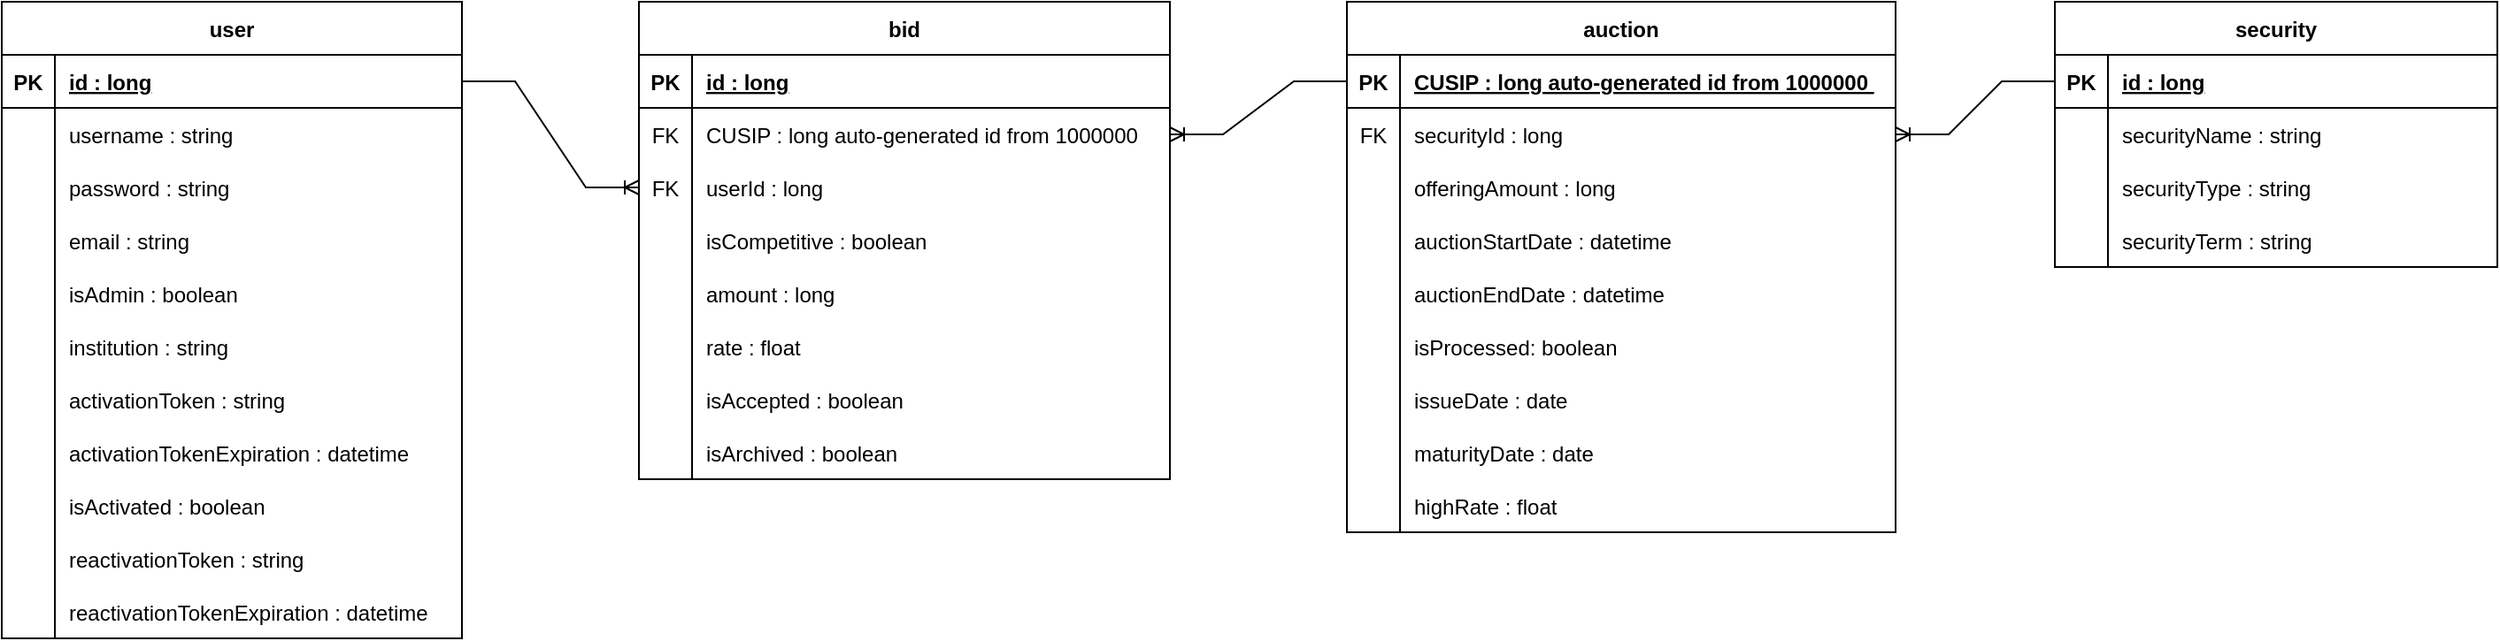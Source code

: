 <mxfile version="20.0.1" type="device"><diagram id="R2lEEEUBdFMjLlhIrx00" name="Page-1"><mxGraphModel dx="1452" dy="833" grid="1" gridSize="10" guides="1" tooltips="1" connect="1" arrows="1" fold="1" page="1" pageScale="1" pageWidth="583" pageHeight="827" math="0" shadow="0" extFonts="Permanent Marker^https://fonts.googleapis.com/css?family=Permanent+Marker"><root><mxCell id="0"/><mxCell id="1" parent="0"/><mxCell id="C-vyLk0tnHw3VtMMgP7b-13" value="security" style="shape=table;startSize=30;container=1;collapsible=1;childLayout=tableLayout;fixedRows=1;rowLines=0;fontStyle=1;align=center;resizeLast=1;" parent="1" vertex="1"><mxGeometry x="1270" y="326" width="250" height="150" as="geometry"/></mxCell><mxCell id="C-vyLk0tnHw3VtMMgP7b-14" value="" style="shape=partialRectangle;collapsible=0;dropTarget=0;pointerEvents=0;fillColor=none;points=[[0,0.5],[1,0.5]];portConstraint=eastwest;top=0;left=0;right=0;bottom=1;" parent="C-vyLk0tnHw3VtMMgP7b-13" vertex="1"><mxGeometry y="30" width="250" height="30" as="geometry"/></mxCell><mxCell id="C-vyLk0tnHw3VtMMgP7b-15" value="PK" style="shape=partialRectangle;overflow=hidden;connectable=0;fillColor=none;top=0;left=0;bottom=0;right=0;fontStyle=1;" parent="C-vyLk0tnHw3VtMMgP7b-14" vertex="1"><mxGeometry width="30" height="30" as="geometry"><mxRectangle width="30" height="30" as="alternateBounds"/></mxGeometry></mxCell><mxCell id="C-vyLk0tnHw3VtMMgP7b-16" value="id : long" style="shape=partialRectangle;overflow=hidden;connectable=0;fillColor=none;top=0;left=0;bottom=0;right=0;align=left;spacingLeft=6;fontStyle=5;" parent="C-vyLk0tnHw3VtMMgP7b-14" vertex="1"><mxGeometry x="30" width="220" height="30" as="geometry"><mxRectangle width="220" height="30" as="alternateBounds"/></mxGeometry></mxCell><mxCell id="y-kkkrzuIJD41gXvzFDT-53" style="shape=partialRectangle;collapsible=0;dropTarget=0;pointerEvents=0;fillColor=none;points=[[0,0.5],[1,0.5]];portConstraint=eastwest;top=0;left=0;right=0;bottom=0;" vertex="1" parent="C-vyLk0tnHw3VtMMgP7b-13"><mxGeometry y="60" width="250" height="30" as="geometry"/></mxCell><mxCell id="y-kkkrzuIJD41gXvzFDT-54" style="shape=partialRectangle;overflow=hidden;connectable=0;fillColor=none;top=0;left=0;bottom=0;right=0;" vertex="1" parent="y-kkkrzuIJD41gXvzFDT-53"><mxGeometry width="30" height="30" as="geometry"><mxRectangle width="30" height="30" as="alternateBounds"/></mxGeometry></mxCell><mxCell id="y-kkkrzuIJD41gXvzFDT-55" value="securityName : string" style="shape=partialRectangle;overflow=hidden;connectable=0;fillColor=none;top=0;left=0;bottom=0;right=0;align=left;spacingLeft=6;" vertex="1" parent="y-kkkrzuIJD41gXvzFDT-53"><mxGeometry x="30" width="220" height="30" as="geometry"><mxRectangle width="220" height="30" as="alternateBounds"/></mxGeometry></mxCell><mxCell id="C-vyLk0tnHw3VtMMgP7b-20" value="" style="shape=partialRectangle;collapsible=0;dropTarget=0;pointerEvents=0;fillColor=none;points=[[0,0.5],[1,0.5]];portConstraint=eastwest;top=0;left=0;right=0;bottom=0;" parent="C-vyLk0tnHw3VtMMgP7b-13" vertex="1"><mxGeometry y="90" width="250" height="30" as="geometry"/></mxCell><mxCell id="C-vyLk0tnHw3VtMMgP7b-21" value="" style="shape=partialRectangle;overflow=hidden;connectable=0;fillColor=none;top=0;left=0;bottom=0;right=0;" parent="C-vyLk0tnHw3VtMMgP7b-20" vertex="1"><mxGeometry width="30" height="30" as="geometry"><mxRectangle width="30" height="30" as="alternateBounds"/></mxGeometry></mxCell><mxCell id="C-vyLk0tnHw3VtMMgP7b-22" value="securityType : string" style="shape=partialRectangle;overflow=hidden;connectable=0;fillColor=none;top=0;left=0;bottom=0;right=0;align=left;spacingLeft=6;" parent="C-vyLk0tnHw3VtMMgP7b-20" vertex="1"><mxGeometry x="30" width="220" height="30" as="geometry"><mxRectangle width="220" height="30" as="alternateBounds"/></mxGeometry></mxCell><mxCell id="O6JxZYB8UozgGxI3PAgN-44" style="shape=partialRectangle;collapsible=0;dropTarget=0;pointerEvents=0;fillColor=none;points=[[0,0.5],[1,0.5]];portConstraint=eastwest;top=0;left=0;right=0;bottom=0;" parent="C-vyLk0tnHw3VtMMgP7b-13" vertex="1"><mxGeometry y="120" width="250" height="30" as="geometry"/></mxCell><mxCell id="O6JxZYB8UozgGxI3PAgN-45" style="shape=partialRectangle;overflow=hidden;connectable=0;fillColor=none;top=0;left=0;bottom=0;right=0;" parent="O6JxZYB8UozgGxI3PAgN-44" vertex="1"><mxGeometry width="30" height="30" as="geometry"><mxRectangle width="30" height="30" as="alternateBounds"/></mxGeometry></mxCell><mxCell id="O6JxZYB8UozgGxI3PAgN-46" value="securityTerm : string" style="shape=partialRectangle;overflow=hidden;connectable=0;fillColor=none;top=0;left=0;bottom=0;right=0;align=left;spacingLeft=6;" parent="O6JxZYB8UozgGxI3PAgN-44" vertex="1"><mxGeometry x="30" width="220" height="30" as="geometry"><mxRectangle width="220" height="30" as="alternateBounds"/></mxGeometry></mxCell><mxCell id="C-vyLk0tnHw3VtMMgP7b-23" value="user" style="shape=table;startSize=30;container=1;collapsible=1;childLayout=tableLayout;fixedRows=1;rowLines=0;fontStyle=1;align=center;resizeLast=1;" parent="1" vertex="1"><mxGeometry x="110" y="326" width="260" height="360" as="geometry"/></mxCell><mxCell id="C-vyLk0tnHw3VtMMgP7b-24" value="" style="shape=partialRectangle;collapsible=0;dropTarget=0;pointerEvents=0;fillColor=none;points=[[0,0.5],[1,0.5]];portConstraint=eastwest;top=0;left=0;right=0;bottom=1;" parent="C-vyLk0tnHw3VtMMgP7b-23" vertex="1"><mxGeometry y="30" width="260" height="30" as="geometry"/></mxCell><mxCell id="C-vyLk0tnHw3VtMMgP7b-25" value="PK" style="shape=partialRectangle;overflow=hidden;connectable=0;fillColor=none;top=0;left=0;bottom=0;right=0;fontStyle=1;" parent="C-vyLk0tnHw3VtMMgP7b-24" vertex="1"><mxGeometry width="30" height="30" as="geometry"><mxRectangle width="30" height="30" as="alternateBounds"/></mxGeometry></mxCell><mxCell id="C-vyLk0tnHw3VtMMgP7b-26" value="id : long" style="shape=partialRectangle;overflow=hidden;connectable=0;fillColor=none;top=0;left=0;bottom=0;right=0;align=left;spacingLeft=6;fontStyle=5;" parent="C-vyLk0tnHw3VtMMgP7b-24" vertex="1"><mxGeometry x="30" width="230" height="30" as="geometry"><mxRectangle width="230" height="30" as="alternateBounds"/></mxGeometry></mxCell><mxCell id="C-vyLk0tnHw3VtMMgP7b-27" value="" style="shape=partialRectangle;collapsible=0;dropTarget=0;pointerEvents=0;fillColor=none;points=[[0,0.5],[1,0.5]];portConstraint=eastwest;top=0;left=0;right=0;bottom=0;" parent="C-vyLk0tnHw3VtMMgP7b-23" vertex="1"><mxGeometry y="60" width="260" height="30" as="geometry"/></mxCell><mxCell id="C-vyLk0tnHw3VtMMgP7b-28" value="" style="shape=partialRectangle;overflow=hidden;connectable=0;fillColor=none;top=0;left=0;bottom=0;right=0;" parent="C-vyLk0tnHw3VtMMgP7b-27" vertex="1"><mxGeometry width="30" height="30" as="geometry"><mxRectangle width="30" height="30" as="alternateBounds"/></mxGeometry></mxCell><mxCell id="C-vyLk0tnHw3VtMMgP7b-29" value="username : string" style="shape=partialRectangle;overflow=hidden;connectable=0;fillColor=none;top=0;left=0;bottom=0;right=0;align=left;spacingLeft=6;" parent="C-vyLk0tnHw3VtMMgP7b-27" vertex="1"><mxGeometry x="30" width="230" height="30" as="geometry"><mxRectangle width="230" height="30" as="alternateBounds"/></mxGeometry></mxCell><mxCell id="O6JxZYB8UozgGxI3PAgN-1" style="shape=partialRectangle;collapsible=0;dropTarget=0;pointerEvents=0;fillColor=none;points=[[0,0.5],[1,0.5]];portConstraint=eastwest;top=0;left=0;right=0;bottom=0;" parent="C-vyLk0tnHw3VtMMgP7b-23" vertex="1"><mxGeometry y="90" width="260" height="30" as="geometry"/></mxCell><mxCell id="O6JxZYB8UozgGxI3PAgN-2" value="        " style="shape=partialRectangle;overflow=hidden;connectable=0;fillColor=none;top=0;left=0;bottom=0;right=0;" parent="O6JxZYB8UozgGxI3PAgN-1" vertex="1"><mxGeometry width="30" height="30" as="geometry"><mxRectangle width="30" height="30" as="alternateBounds"/></mxGeometry></mxCell><mxCell id="O6JxZYB8UozgGxI3PAgN-3" value="password : string" style="shape=partialRectangle;overflow=hidden;connectable=0;fillColor=none;top=0;left=0;bottom=0;right=0;align=left;spacingLeft=6;" parent="O6JxZYB8UozgGxI3PAgN-1" vertex="1"><mxGeometry x="30" width="230" height="30" as="geometry"><mxRectangle width="230" height="30" as="alternateBounds"/></mxGeometry></mxCell><mxCell id="O6JxZYB8UozgGxI3PAgN-4" style="shape=partialRectangle;collapsible=0;dropTarget=0;pointerEvents=0;fillColor=none;points=[[0,0.5],[1,0.5]];portConstraint=eastwest;top=0;left=0;right=0;bottom=0;" parent="C-vyLk0tnHw3VtMMgP7b-23" vertex="1"><mxGeometry y="120" width="260" height="30" as="geometry"/></mxCell><mxCell id="O6JxZYB8UozgGxI3PAgN-5" style="shape=partialRectangle;overflow=hidden;connectable=0;fillColor=none;top=0;left=0;bottom=0;right=0;" parent="O6JxZYB8UozgGxI3PAgN-4" vertex="1"><mxGeometry width="30" height="30" as="geometry"><mxRectangle width="30" height="30" as="alternateBounds"/></mxGeometry></mxCell><mxCell id="O6JxZYB8UozgGxI3PAgN-6" value="email : string" style="shape=partialRectangle;overflow=hidden;connectable=0;fillColor=none;top=0;left=0;bottom=0;right=0;align=left;spacingLeft=6;" parent="O6JxZYB8UozgGxI3PAgN-4" vertex="1"><mxGeometry x="30" width="230" height="30" as="geometry"><mxRectangle width="230" height="30" as="alternateBounds"/></mxGeometry></mxCell><mxCell id="O6JxZYB8UozgGxI3PAgN-41" style="shape=partialRectangle;collapsible=0;dropTarget=0;pointerEvents=0;fillColor=none;points=[[0,0.5],[1,0.5]];portConstraint=eastwest;top=0;left=0;right=0;bottom=0;" parent="C-vyLk0tnHw3VtMMgP7b-23" vertex="1"><mxGeometry y="150" width="260" height="30" as="geometry"/></mxCell><mxCell id="O6JxZYB8UozgGxI3PAgN-42" style="shape=partialRectangle;overflow=hidden;connectable=0;fillColor=none;top=0;left=0;bottom=0;right=0;" parent="O6JxZYB8UozgGxI3PAgN-41" vertex="1"><mxGeometry width="30" height="30" as="geometry"><mxRectangle width="30" height="30" as="alternateBounds"/></mxGeometry></mxCell><mxCell id="O6JxZYB8UozgGxI3PAgN-43" value="isAdmin : boolean" style="shape=partialRectangle;overflow=hidden;connectable=0;fillColor=none;top=0;left=0;bottom=0;right=0;align=left;spacingLeft=6;" parent="O6JxZYB8UozgGxI3PAgN-41" vertex="1"><mxGeometry x="30" width="230" height="30" as="geometry"><mxRectangle width="230" height="30" as="alternateBounds"/></mxGeometry></mxCell><mxCell id="O6JxZYB8UozgGxI3PAgN-8" style="shape=partialRectangle;collapsible=0;dropTarget=0;pointerEvents=0;fillColor=none;points=[[0,0.5],[1,0.5]];portConstraint=eastwest;top=0;left=0;right=0;bottom=0;" parent="C-vyLk0tnHw3VtMMgP7b-23" vertex="1"><mxGeometry y="180" width="260" height="30" as="geometry"/></mxCell><mxCell id="O6JxZYB8UozgGxI3PAgN-9" style="shape=partialRectangle;overflow=hidden;connectable=0;fillColor=none;top=0;left=0;bottom=0;right=0;" parent="O6JxZYB8UozgGxI3PAgN-8" vertex="1"><mxGeometry width="30" height="30" as="geometry"><mxRectangle width="30" height="30" as="alternateBounds"/></mxGeometry></mxCell><mxCell id="O6JxZYB8UozgGxI3PAgN-10" value="institution : string" style="shape=partialRectangle;overflow=hidden;connectable=0;fillColor=none;top=0;left=0;bottom=0;right=0;align=left;spacingLeft=6;" parent="O6JxZYB8UozgGxI3PAgN-8" vertex="1"><mxGeometry x="30" width="230" height="30" as="geometry"><mxRectangle width="230" height="30" as="alternateBounds"/></mxGeometry></mxCell><mxCell id="O6JxZYB8UozgGxI3PAgN-22" style="shape=partialRectangle;collapsible=0;dropTarget=0;pointerEvents=0;fillColor=none;points=[[0,0.5],[1,0.5]];portConstraint=eastwest;top=0;left=0;right=0;bottom=0;" parent="C-vyLk0tnHw3VtMMgP7b-23" vertex="1"><mxGeometry y="210" width="260" height="30" as="geometry"/></mxCell><mxCell id="O6JxZYB8UozgGxI3PAgN-23" style="shape=partialRectangle;overflow=hidden;connectable=0;fillColor=none;top=0;left=0;bottom=0;right=0;" parent="O6JxZYB8UozgGxI3PAgN-22" vertex="1"><mxGeometry width="30" height="30" as="geometry"><mxRectangle width="30" height="30" as="alternateBounds"/></mxGeometry></mxCell><mxCell id="O6JxZYB8UozgGxI3PAgN-24" value="activationToken : string" style="shape=partialRectangle;overflow=hidden;connectable=0;fillColor=none;top=0;left=0;bottom=0;right=0;align=left;spacingLeft=6;" parent="O6JxZYB8UozgGxI3PAgN-22" vertex="1"><mxGeometry x="30" width="230" height="30" as="geometry"><mxRectangle width="230" height="30" as="alternateBounds"/></mxGeometry></mxCell><mxCell id="O6JxZYB8UozgGxI3PAgN-31" style="shape=partialRectangle;collapsible=0;dropTarget=0;pointerEvents=0;fillColor=none;points=[[0,0.5],[1,0.5]];portConstraint=eastwest;top=0;left=0;right=0;bottom=0;" parent="C-vyLk0tnHw3VtMMgP7b-23" vertex="1"><mxGeometry y="240" width="260" height="30" as="geometry"/></mxCell><mxCell id="O6JxZYB8UozgGxI3PAgN-32" style="shape=partialRectangle;overflow=hidden;connectable=0;fillColor=none;top=0;left=0;bottom=0;right=0;" parent="O6JxZYB8UozgGxI3PAgN-31" vertex="1"><mxGeometry width="30" height="30" as="geometry"><mxRectangle width="30" height="30" as="alternateBounds"/></mxGeometry></mxCell><mxCell id="O6JxZYB8UozgGxI3PAgN-33" value="activationTokenExpiration : datetime" style="shape=partialRectangle;overflow=hidden;connectable=0;fillColor=none;top=0;left=0;bottom=0;right=0;align=left;spacingLeft=6;" parent="O6JxZYB8UozgGxI3PAgN-31" vertex="1"><mxGeometry x="30" width="230" height="30" as="geometry"><mxRectangle width="230" height="30" as="alternateBounds"/></mxGeometry></mxCell><mxCell id="O6JxZYB8UozgGxI3PAgN-25" style="shape=partialRectangle;collapsible=0;dropTarget=0;pointerEvents=0;fillColor=none;points=[[0,0.5],[1,0.5]];portConstraint=eastwest;top=0;left=0;right=0;bottom=0;" parent="C-vyLk0tnHw3VtMMgP7b-23" vertex="1"><mxGeometry y="270" width="260" height="30" as="geometry"/></mxCell><mxCell id="O6JxZYB8UozgGxI3PAgN-26" style="shape=partialRectangle;overflow=hidden;connectable=0;fillColor=none;top=0;left=0;bottom=0;right=0;" parent="O6JxZYB8UozgGxI3PAgN-25" vertex="1"><mxGeometry width="30" height="30" as="geometry"><mxRectangle width="30" height="30" as="alternateBounds"/></mxGeometry></mxCell><mxCell id="O6JxZYB8UozgGxI3PAgN-27" value="isActivated : boolean" style="shape=partialRectangle;overflow=hidden;connectable=0;fillColor=none;top=0;left=0;bottom=0;right=0;align=left;spacingLeft=6;" parent="O6JxZYB8UozgGxI3PAgN-25" vertex="1"><mxGeometry x="30" width="230" height="30" as="geometry"><mxRectangle width="230" height="30" as="alternateBounds"/></mxGeometry></mxCell><mxCell id="O6JxZYB8UozgGxI3PAgN-28" style="shape=partialRectangle;collapsible=0;dropTarget=0;pointerEvents=0;fillColor=none;points=[[0,0.5],[1,0.5]];portConstraint=eastwest;top=0;left=0;right=0;bottom=0;" parent="C-vyLk0tnHw3VtMMgP7b-23" vertex="1"><mxGeometry y="300" width="260" height="30" as="geometry"/></mxCell><mxCell id="O6JxZYB8UozgGxI3PAgN-29" style="shape=partialRectangle;overflow=hidden;connectable=0;fillColor=none;top=0;left=0;bottom=0;right=0;" parent="O6JxZYB8UozgGxI3PAgN-28" vertex="1"><mxGeometry width="30" height="30" as="geometry"><mxRectangle width="30" height="30" as="alternateBounds"/></mxGeometry></mxCell><mxCell id="O6JxZYB8UozgGxI3PAgN-30" value="reactivationToken : string" style="shape=partialRectangle;overflow=hidden;connectable=0;fillColor=none;top=0;left=0;bottom=0;right=0;align=left;spacingLeft=6;" parent="O6JxZYB8UozgGxI3PAgN-28" vertex="1"><mxGeometry x="30" width="230" height="30" as="geometry"><mxRectangle width="230" height="30" as="alternateBounds"/></mxGeometry></mxCell><mxCell id="O6JxZYB8UozgGxI3PAgN-34" style="shape=partialRectangle;collapsible=0;dropTarget=0;pointerEvents=0;fillColor=none;points=[[0,0.5],[1,0.5]];portConstraint=eastwest;top=0;left=0;right=0;bottom=0;" parent="C-vyLk0tnHw3VtMMgP7b-23" vertex="1"><mxGeometry y="330" width="260" height="30" as="geometry"/></mxCell><mxCell id="O6JxZYB8UozgGxI3PAgN-35" style="shape=partialRectangle;overflow=hidden;connectable=0;fillColor=none;top=0;left=0;bottom=0;right=0;" parent="O6JxZYB8UozgGxI3PAgN-34" vertex="1"><mxGeometry width="30" height="30" as="geometry"><mxRectangle width="30" height="30" as="alternateBounds"/></mxGeometry></mxCell><mxCell id="O6JxZYB8UozgGxI3PAgN-36" value="reactivationTokenExpiration : datetime " style="shape=partialRectangle;overflow=hidden;connectable=0;fillColor=none;top=0;left=0;bottom=0;right=0;align=left;spacingLeft=6;" parent="O6JxZYB8UozgGxI3PAgN-34" vertex="1"><mxGeometry x="30" width="230" height="30" as="geometry"><mxRectangle width="230" height="30" as="alternateBounds"/></mxGeometry></mxCell><mxCell id="O6JxZYB8UozgGxI3PAgN-12" value="bid" style="shape=table;startSize=30;container=1;collapsible=1;childLayout=tableLayout;fixedRows=1;rowLines=0;fontStyle=1;align=center;resizeLast=1;" parent="1" vertex="1"><mxGeometry x="470" y="326" width="300" height="270" as="geometry"/></mxCell><mxCell id="O6JxZYB8UozgGxI3PAgN-13" value="" style="shape=partialRectangle;collapsible=0;dropTarget=0;pointerEvents=0;fillColor=none;points=[[0,0.5],[1,0.5]];portConstraint=eastwest;top=0;left=0;right=0;bottom=1;" parent="O6JxZYB8UozgGxI3PAgN-12" vertex="1"><mxGeometry y="30" width="300" height="30" as="geometry"/></mxCell><mxCell id="O6JxZYB8UozgGxI3PAgN-14" value="PK" style="shape=partialRectangle;overflow=hidden;connectable=0;fillColor=none;top=0;left=0;bottom=0;right=0;fontStyle=1;" parent="O6JxZYB8UozgGxI3PAgN-13" vertex="1"><mxGeometry width="30" height="30" as="geometry"><mxRectangle width="30" height="30" as="alternateBounds"/></mxGeometry></mxCell><mxCell id="O6JxZYB8UozgGxI3PAgN-15" value="id : long" style="shape=partialRectangle;overflow=hidden;connectable=0;fillColor=none;top=0;left=0;bottom=0;right=0;align=left;spacingLeft=6;fontStyle=5;" parent="O6JxZYB8UozgGxI3PAgN-13" vertex="1"><mxGeometry x="30" width="270" height="30" as="geometry"><mxRectangle width="270" height="30" as="alternateBounds"/></mxGeometry></mxCell><mxCell id="y-kkkrzuIJD41gXvzFDT-10" style="shape=partialRectangle;collapsible=0;dropTarget=0;pointerEvents=0;fillColor=none;points=[[0,0.5],[1,0.5]];portConstraint=eastwest;top=0;left=0;right=0;bottom=0;" vertex="1" parent="O6JxZYB8UozgGxI3PAgN-12"><mxGeometry y="60" width="300" height="30" as="geometry"/></mxCell><mxCell id="y-kkkrzuIJD41gXvzFDT-11" value="FK" style="shape=partialRectangle;overflow=hidden;connectable=0;fillColor=none;top=0;left=0;bottom=0;right=0;" vertex="1" parent="y-kkkrzuIJD41gXvzFDT-10"><mxGeometry width="30" height="30" as="geometry"><mxRectangle width="30" height="30" as="alternateBounds"/></mxGeometry></mxCell><mxCell id="y-kkkrzuIJD41gXvzFDT-12" value="CUSIP  : long auto-generated id from 1000000  " style="shape=partialRectangle;overflow=hidden;connectable=0;fillColor=none;top=0;left=0;bottom=0;right=0;align=left;spacingLeft=6;" vertex="1" parent="y-kkkrzuIJD41gXvzFDT-10"><mxGeometry x="30" width="270" height="30" as="geometry"><mxRectangle width="270" height="30" as="alternateBounds"/></mxGeometry></mxCell><mxCell id="O6JxZYB8UozgGxI3PAgN-16" value="" style="shape=partialRectangle;collapsible=0;dropTarget=0;pointerEvents=0;fillColor=none;points=[[0,0.5],[1,0.5]];portConstraint=eastwest;top=0;left=0;right=0;bottom=0;" parent="O6JxZYB8UozgGxI3PAgN-12" vertex="1"><mxGeometry y="90" width="300" height="30" as="geometry"/></mxCell><mxCell id="O6JxZYB8UozgGxI3PAgN-17" value="FK" style="shape=partialRectangle;overflow=hidden;connectable=0;fillColor=none;top=0;left=0;bottom=0;right=0;" parent="O6JxZYB8UozgGxI3PAgN-16" vertex="1"><mxGeometry width="30" height="30" as="geometry"><mxRectangle width="30" height="30" as="alternateBounds"/></mxGeometry></mxCell><mxCell id="O6JxZYB8UozgGxI3PAgN-18" value="userId : long" style="shape=partialRectangle;overflow=hidden;connectable=0;fillColor=none;top=0;left=0;bottom=0;right=0;align=left;spacingLeft=6;" parent="O6JxZYB8UozgGxI3PAgN-16" vertex="1"><mxGeometry x="30" width="270" height="30" as="geometry"><mxRectangle width="270" height="30" as="alternateBounds"/></mxGeometry></mxCell><mxCell id="O6JxZYB8UozgGxI3PAgN-96" style="shape=partialRectangle;collapsible=0;dropTarget=0;pointerEvents=0;fillColor=none;points=[[0,0.5],[1,0.5]];portConstraint=eastwest;top=0;left=0;right=0;bottom=0;" parent="O6JxZYB8UozgGxI3PAgN-12" vertex="1"><mxGeometry y="120" width="300" height="30" as="geometry"/></mxCell><mxCell id="O6JxZYB8UozgGxI3PAgN-97" style="shape=partialRectangle;overflow=hidden;connectable=0;fillColor=none;top=0;left=0;bottom=0;right=0;" parent="O6JxZYB8UozgGxI3PAgN-96" vertex="1"><mxGeometry width="30" height="30" as="geometry"><mxRectangle width="30" height="30" as="alternateBounds"/></mxGeometry></mxCell><mxCell id="O6JxZYB8UozgGxI3PAgN-98" value="isCompetitive : boolean" style="shape=partialRectangle;overflow=hidden;connectable=0;fillColor=none;top=0;left=0;bottom=0;right=0;align=left;spacingLeft=6;" parent="O6JxZYB8UozgGxI3PAgN-96" vertex="1"><mxGeometry x="30" width="270" height="30" as="geometry"><mxRectangle width="270" height="30" as="alternateBounds"/></mxGeometry></mxCell><mxCell id="O6JxZYB8UozgGxI3PAgN-60" style="shape=partialRectangle;collapsible=0;dropTarget=0;pointerEvents=0;fillColor=none;points=[[0,0.5],[1,0.5]];portConstraint=eastwest;top=0;left=0;right=0;bottom=0;" parent="O6JxZYB8UozgGxI3PAgN-12" vertex="1"><mxGeometry y="150" width="300" height="30" as="geometry"/></mxCell><mxCell id="O6JxZYB8UozgGxI3PAgN-61" style="shape=partialRectangle;overflow=hidden;connectable=0;fillColor=none;top=0;left=0;bottom=0;right=0;" parent="O6JxZYB8UozgGxI3PAgN-60" vertex="1"><mxGeometry width="30" height="30" as="geometry"><mxRectangle width="30" height="30" as="alternateBounds"/></mxGeometry></mxCell><mxCell id="O6JxZYB8UozgGxI3PAgN-62" value="amount : long  " style="shape=partialRectangle;overflow=hidden;connectable=0;fillColor=none;top=0;left=0;bottom=0;right=0;align=left;spacingLeft=6;" parent="O6JxZYB8UozgGxI3PAgN-60" vertex="1"><mxGeometry x="30" width="270" height="30" as="geometry"><mxRectangle width="270" height="30" as="alternateBounds"/></mxGeometry></mxCell><mxCell id="O6JxZYB8UozgGxI3PAgN-71" style="shape=partialRectangle;collapsible=0;dropTarget=0;pointerEvents=0;fillColor=none;points=[[0,0.5],[1,0.5]];portConstraint=eastwest;top=0;left=0;right=0;bottom=0;" parent="O6JxZYB8UozgGxI3PAgN-12" vertex="1"><mxGeometry y="180" width="300" height="30" as="geometry"/></mxCell><mxCell id="O6JxZYB8UozgGxI3PAgN-72" style="shape=partialRectangle;overflow=hidden;connectable=0;fillColor=none;top=0;left=0;bottom=0;right=0;" parent="O6JxZYB8UozgGxI3PAgN-71" vertex="1"><mxGeometry width="30" height="30" as="geometry"><mxRectangle width="30" height="30" as="alternateBounds"/></mxGeometry></mxCell><mxCell id="O6JxZYB8UozgGxI3PAgN-73" value="rate : float" style="shape=partialRectangle;overflow=hidden;connectable=0;fillColor=none;top=0;left=0;bottom=0;right=0;align=left;spacingLeft=6;" parent="O6JxZYB8UozgGxI3PAgN-71" vertex="1"><mxGeometry x="30" width="270" height="30" as="geometry"><mxRectangle width="270" height="30" as="alternateBounds"/></mxGeometry></mxCell><mxCell id="y-kkkrzuIJD41gXvzFDT-1" style="shape=partialRectangle;collapsible=0;dropTarget=0;pointerEvents=0;fillColor=none;points=[[0,0.5],[1,0.5]];portConstraint=eastwest;top=0;left=0;right=0;bottom=0;" vertex="1" parent="O6JxZYB8UozgGxI3PAgN-12"><mxGeometry y="210" width="300" height="30" as="geometry"/></mxCell><mxCell id="y-kkkrzuIJD41gXvzFDT-2" style="shape=partialRectangle;overflow=hidden;connectable=0;fillColor=none;top=0;left=0;bottom=0;right=0;" vertex="1" parent="y-kkkrzuIJD41gXvzFDT-1"><mxGeometry width="30" height="30" as="geometry"><mxRectangle width="30" height="30" as="alternateBounds"/></mxGeometry></mxCell><mxCell id="y-kkkrzuIJD41gXvzFDT-3" value="isAccepted : boolean " style="shape=partialRectangle;overflow=hidden;connectable=0;fillColor=none;top=0;left=0;bottom=0;right=0;align=left;spacingLeft=6;" vertex="1" parent="y-kkkrzuIJD41gXvzFDT-1"><mxGeometry x="30" width="270" height="30" as="geometry"><mxRectangle width="270" height="30" as="alternateBounds"/></mxGeometry></mxCell><mxCell id="y-kkkrzuIJD41gXvzFDT-62" style="shape=partialRectangle;collapsible=0;dropTarget=0;pointerEvents=0;fillColor=none;points=[[0,0.5],[1,0.5]];portConstraint=eastwest;top=0;left=0;right=0;bottom=0;" vertex="1" parent="O6JxZYB8UozgGxI3PAgN-12"><mxGeometry y="240" width="300" height="30" as="geometry"/></mxCell><mxCell id="y-kkkrzuIJD41gXvzFDT-63" style="shape=partialRectangle;overflow=hidden;connectable=0;fillColor=none;top=0;left=0;bottom=0;right=0;" vertex="1" parent="y-kkkrzuIJD41gXvzFDT-62"><mxGeometry width="30" height="30" as="geometry"><mxRectangle width="30" height="30" as="alternateBounds"/></mxGeometry></mxCell><mxCell id="y-kkkrzuIJD41gXvzFDT-64" value="isArchived : boolean" style="shape=partialRectangle;overflow=hidden;connectable=0;fillColor=none;top=0;left=0;bottom=0;right=0;align=left;spacingLeft=6;" vertex="1" parent="y-kkkrzuIJD41gXvzFDT-62"><mxGeometry x="30" width="270" height="30" as="geometry"><mxRectangle width="270" height="30" as="alternateBounds"/></mxGeometry></mxCell><mxCell id="O6JxZYB8UozgGxI3PAgN-74" value="auction" style="shape=table;startSize=30;container=1;collapsible=1;childLayout=tableLayout;fixedRows=1;rowLines=0;fontStyle=1;align=center;resizeLast=1;" parent="1" vertex="1"><mxGeometry x="870" y="326" width="310" height="300" as="geometry"><mxRectangle x="780" y="350" width="70" height="30" as="alternateBounds"/></mxGeometry></mxCell><mxCell id="O6JxZYB8UozgGxI3PAgN-75" value="" style="shape=partialRectangle;collapsible=0;dropTarget=0;pointerEvents=0;fillColor=none;points=[[0,0.5],[1,0.5]];portConstraint=eastwest;top=0;left=0;right=0;bottom=1;" parent="O6JxZYB8UozgGxI3PAgN-74" vertex="1"><mxGeometry y="30" width="310" height="30" as="geometry"/></mxCell><mxCell id="O6JxZYB8UozgGxI3PAgN-76" value="PK" style="shape=partialRectangle;overflow=hidden;connectable=0;fillColor=none;top=0;left=0;bottom=0;right=0;fontStyle=1;" parent="O6JxZYB8UozgGxI3PAgN-75" vertex="1"><mxGeometry width="30" height="30" as="geometry"><mxRectangle width="30" height="30" as="alternateBounds"/></mxGeometry></mxCell><mxCell id="O6JxZYB8UozgGxI3PAgN-77" value="CUSIP  : long auto-generated id from 1000000  " style="shape=partialRectangle;overflow=hidden;connectable=0;fillColor=none;top=0;left=0;bottom=0;right=0;align=left;spacingLeft=6;fontStyle=5;" parent="O6JxZYB8UozgGxI3PAgN-75" vertex="1"><mxGeometry x="30" width="280" height="30" as="geometry"><mxRectangle width="280" height="30" as="alternateBounds"/></mxGeometry></mxCell><mxCell id="O6JxZYB8UozgGxI3PAgN-78" value="" style="shape=partialRectangle;collapsible=0;dropTarget=0;pointerEvents=0;fillColor=none;points=[[0,0.5],[1,0.5]];portConstraint=eastwest;top=0;left=0;right=0;bottom=0;" parent="O6JxZYB8UozgGxI3PAgN-74" vertex="1"><mxGeometry y="60" width="310" height="30" as="geometry"/></mxCell><mxCell id="O6JxZYB8UozgGxI3PAgN-79" value="FK" style="shape=partialRectangle;overflow=hidden;connectable=0;fillColor=none;top=0;left=0;bottom=0;right=0;" parent="O6JxZYB8UozgGxI3PAgN-78" vertex="1"><mxGeometry width="30" height="30" as="geometry"><mxRectangle width="30" height="30" as="alternateBounds"/></mxGeometry></mxCell><mxCell id="O6JxZYB8UozgGxI3PAgN-80" value="securityId : long" style="shape=partialRectangle;overflow=hidden;connectable=0;fillColor=none;top=0;left=0;bottom=0;right=0;align=left;spacingLeft=6;" parent="O6JxZYB8UozgGxI3PAgN-78" vertex="1"><mxGeometry x="30" width="280" height="30" as="geometry"><mxRectangle width="280" height="30" as="alternateBounds"/></mxGeometry></mxCell><mxCell id="O6JxZYB8UozgGxI3PAgN-81" value="" style="shape=partialRectangle;collapsible=0;dropTarget=0;pointerEvents=0;fillColor=none;points=[[0,0.5],[1,0.5]];portConstraint=eastwest;top=0;left=0;right=0;bottom=0;" parent="O6JxZYB8UozgGxI3PAgN-74" vertex="1"><mxGeometry y="90" width="310" height="30" as="geometry"/></mxCell><mxCell id="O6JxZYB8UozgGxI3PAgN-82" value="" style="shape=partialRectangle;overflow=hidden;connectable=0;fillColor=none;top=0;left=0;bottom=0;right=0;" parent="O6JxZYB8UozgGxI3PAgN-81" vertex="1"><mxGeometry width="30" height="30" as="geometry"><mxRectangle width="30" height="30" as="alternateBounds"/></mxGeometry></mxCell><mxCell id="O6JxZYB8UozgGxI3PAgN-83" value="offeringAmount : long" style="shape=partialRectangle;overflow=hidden;connectable=0;fillColor=none;top=0;left=0;bottom=0;right=0;align=left;spacingLeft=6;" parent="O6JxZYB8UozgGxI3PAgN-81" vertex="1"><mxGeometry x="30" width="280" height="30" as="geometry"><mxRectangle width="280" height="30" as="alternateBounds"/></mxGeometry></mxCell><mxCell id="O6JxZYB8UozgGxI3PAgN-84" style="shape=partialRectangle;collapsible=0;dropTarget=0;pointerEvents=0;fillColor=none;points=[[0,0.5],[1,0.5]];portConstraint=eastwest;top=0;left=0;right=0;bottom=0;" parent="O6JxZYB8UozgGxI3PAgN-74" vertex="1"><mxGeometry y="120" width="310" height="30" as="geometry"/></mxCell><mxCell id="O6JxZYB8UozgGxI3PAgN-85" style="shape=partialRectangle;overflow=hidden;connectable=0;fillColor=none;top=0;left=0;bottom=0;right=0;" parent="O6JxZYB8UozgGxI3PAgN-84" vertex="1"><mxGeometry width="30" height="30" as="geometry"><mxRectangle width="30" height="30" as="alternateBounds"/></mxGeometry></mxCell><mxCell id="O6JxZYB8UozgGxI3PAgN-86" value="auctionStartDate : datetime " style="shape=partialRectangle;overflow=hidden;connectable=0;fillColor=none;top=0;left=0;bottom=0;right=0;align=left;spacingLeft=6;" parent="O6JxZYB8UozgGxI3PAgN-84" vertex="1"><mxGeometry x="30" width="280" height="30" as="geometry"><mxRectangle width="280" height="30" as="alternateBounds"/></mxGeometry></mxCell><mxCell id="y-kkkrzuIJD41gXvzFDT-56" style="shape=partialRectangle;collapsible=0;dropTarget=0;pointerEvents=0;fillColor=none;points=[[0,0.5],[1,0.5]];portConstraint=eastwest;top=0;left=0;right=0;bottom=0;" vertex="1" parent="O6JxZYB8UozgGxI3PAgN-74"><mxGeometry y="150" width="310" height="30" as="geometry"/></mxCell><mxCell id="y-kkkrzuIJD41gXvzFDT-57" style="shape=partialRectangle;overflow=hidden;connectable=0;fillColor=none;top=0;left=0;bottom=0;right=0;" vertex="1" parent="y-kkkrzuIJD41gXvzFDT-56"><mxGeometry width="30" height="30" as="geometry"><mxRectangle width="30" height="30" as="alternateBounds"/></mxGeometry></mxCell><mxCell id="y-kkkrzuIJD41gXvzFDT-58" value="auctionEndDate : datetime" style="shape=partialRectangle;overflow=hidden;connectable=0;fillColor=none;top=0;left=0;bottom=0;right=0;align=left;spacingLeft=6;" vertex="1" parent="y-kkkrzuIJD41gXvzFDT-56"><mxGeometry x="30" width="280" height="30" as="geometry"><mxRectangle width="280" height="30" as="alternateBounds"/></mxGeometry></mxCell><mxCell id="y-kkkrzuIJD41gXvzFDT-59" style="shape=partialRectangle;collapsible=0;dropTarget=0;pointerEvents=0;fillColor=none;points=[[0,0.5],[1,0.5]];portConstraint=eastwest;top=0;left=0;right=0;bottom=0;" vertex="1" parent="O6JxZYB8UozgGxI3PAgN-74"><mxGeometry y="180" width="310" height="30" as="geometry"/></mxCell><mxCell id="y-kkkrzuIJD41gXvzFDT-60" style="shape=partialRectangle;overflow=hidden;connectable=0;fillColor=none;top=0;left=0;bottom=0;right=0;" vertex="1" parent="y-kkkrzuIJD41gXvzFDT-59"><mxGeometry width="30" height="30" as="geometry"><mxRectangle width="30" height="30" as="alternateBounds"/></mxGeometry></mxCell><mxCell id="y-kkkrzuIJD41gXvzFDT-61" value="isProcessed: boolean" style="shape=partialRectangle;overflow=hidden;connectable=0;fillColor=none;top=0;left=0;bottom=0;right=0;align=left;spacingLeft=6;" vertex="1" parent="y-kkkrzuIJD41gXvzFDT-59"><mxGeometry x="30" width="280" height="30" as="geometry"><mxRectangle width="280" height="30" as="alternateBounds"/></mxGeometry></mxCell><mxCell id="O6JxZYB8UozgGxI3PAgN-87" style="shape=partialRectangle;collapsible=0;dropTarget=0;pointerEvents=0;fillColor=none;points=[[0,0.5],[1,0.5]];portConstraint=eastwest;top=0;left=0;right=0;bottom=0;" parent="O6JxZYB8UozgGxI3PAgN-74" vertex="1"><mxGeometry y="210" width="310" height="30" as="geometry"/></mxCell><mxCell id="O6JxZYB8UozgGxI3PAgN-88" style="shape=partialRectangle;overflow=hidden;connectable=0;fillColor=none;top=0;left=0;bottom=0;right=0;" parent="O6JxZYB8UozgGxI3PAgN-87" vertex="1"><mxGeometry width="30" height="30" as="geometry"><mxRectangle width="30" height="30" as="alternateBounds"/></mxGeometry></mxCell><mxCell id="O6JxZYB8UozgGxI3PAgN-89" value="issueDate : date" style="shape=partialRectangle;overflow=hidden;connectable=0;fillColor=none;top=0;left=0;bottom=0;right=0;align=left;spacingLeft=6;" parent="O6JxZYB8UozgGxI3PAgN-87" vertex="1"><mxGeometry x="30" width="280" height="30" as="geometry"><mxRectangle width="280" height="30" as="alternateBounds"/></mxGeometry></mxCell><mxCell id="O6JxZYB8UozgGxI3PAgN-90" style="shape=partialRectangle;collapsible=0;dropTarget=0;pointerEvents=0;fillColor=none;points=[[0,0.5],[1,0.5]];portConstraint=eastwest;top=0;left=0;right=0;bottom=0;" parent="O6JxZYB8UozgGxI3PAgN-74" vertex="1"><mxGeometry y="240" width="310" height="30" as="geometry"/></mxCell><mxCell id="O6JxZYB8UozgGxI3PAgN-91" style="shape=partialRectangle;overflow=hidden;connectable=0;fillColor=none;top=0;left=0;bottom=0;right=0;" parent="O6JxZYB8UozgGxI3PAgN-90" vertex="1"><mxGeometry width="30" height="30" as="geometry"><mxRectangle width="30" height="30" as="alternateBounds"/></mxGeometry></mxCell><mxCell id="O6JxZYB8UozgGxI3PAgN-92" value="maturityDate : date" style="shape=partialRectangle;overflow=hidden;connectable=0;fillColor=none;top=0;left=0;bottom=0;right=0;align=left;spacingLeft=6;" parent="O6JxZYB8UozgGxI3PAgN-90" vertex="1"><mxGeometry x="30" width="280" height="30" as="geometry"><mxRectangle width="280" height="30" as="alternateBounds"/></mxGeometry></mxCell><mxCell id="O6JxZYB8UozgGxI3PAgN-93" style="shape=partialRectangle;collapsible=0;dropTarget=0;pointerEvents=0;fillColor=none;points=[[0,0.5],[1,0.5]];portConstraint=eastwest;top=0;left=0;right=0;bottom=0;" parent="O6JxZYB8UozgGxI3PAgN-74" vertex="1"><mxGeometry y="270" width="310" height="30" as="geometry"/></mxCell><mxCell id="O6JxZYB8UozgGxI3PAgN-94" style="shape=partialRectangle;overflow=hidden;connectable=0;fillColor=none;top=0;left=0;bottom=0;right=0;" parent="O6JxZYB8UozgGxI3PAgN-93" vertex="1"><mxGeometry width="30" height="30" as="geometry"><mxRectangle width="30" height="30" as="alternateBounds"/></mxGeometry></mxCell><mxCell id="O6JxZYB8UozgGxI3PAgN-95" value="highRate : float" style="shape=partialRectangle;overflow=hidden;connectable=0;fillColor=none;top=0;left=0;bottom=0;right=0;align=left;spacingLeft=6;" parent="O6JxZYB8UozgGxI3PAgN-93" vertex="1"><mxGeometry x="30" width="280" height="30" as="geometry"><mxRectangle width="280" height="30" as="alternateBounds"/></mxGeometry></mxCell><mxCell id="y-kkkrzuIJD41gXvzFDT-13" value="" style="edgeStyle=entityRelationEdgeStyle;fontSize=12;html=1;endArrow=ERoneToMany;rounded=0;entryX=0;entryY=0.5;entryDx=0;entryDy=0;exitX=1;exitY=0.5;exitDx=0;exitDy=0;" edge="1" parent="1" source="C-vyLk0tnHw3VtMMgP7b-24" target="O6JxZYB8UozgGxI3PAgN-16"><mxGeometry width="100" height="100" relative="1" as="geometry"><mxPoint x="370" y="200" as="sourcePoint"/><mxPoint x="470" y="100" as="targetPoint"/></mxGeometry></mxCell><mxCell id="y-kkkrzuIJD41gXvzFDT-18" value="" style="edgeStyle=entityRelationEdgeStyle;fontSize=12;html=1;endArrow=ERoneToMany;rounded=0;exitX=0;exitY=0.5;exitDx=0;exitDy=0;" edge="1" parent="1" source="C-vyLk0tnHw3VtMMgP7b-14" target="O6JxZYB8UozgGxI3PAgN-78"><mxGeometry width="100" height="100" relative="1" as="geometry"><mxPoint x="820" y="580" as="sourcePoint"/><mxPoint x="780" y="530" as="targetPoint"/></mxGeometry></mxCell><mxCell id="y-kkkrzuIJD41gXvzFDT-20" value="" style="edgeStyle=entityRelationEdgeStyle;fontSize=12;html=1;endArrow=ERoneToMany;rounded=0;exitX=0;exitY=0.5;exitDx=0;exitDy=0;" edge="1" parent="1" source="O6JxZYB8UozgGxI3PAgN-75" target="y-kkkrzuIJD41gXvzFDT-10"><mxGeometry width="100" height="100" relative="1" as="geometry"><mxPoint x="670" y="810" as="sourcePoint"/><mxPoint x="770" y="710" as="targetPoint"/></mxGeometry></mxCell></root></mxGraphModel></diagram></mxfile>